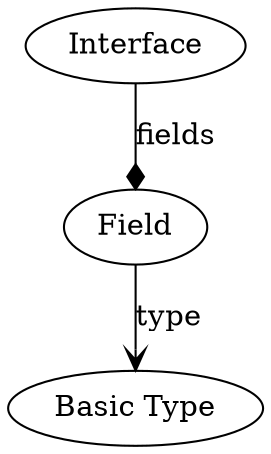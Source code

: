 digraph G {
"Field" [label="Field"];
"Interface" [label="Interface"];
"BasicType" [label="Basic Type"];
"Field" -> "BasicType" [label="type" arrowhead=vee];
"Interface" -> "Field" [label="fields" arrowhead=diamond];
}